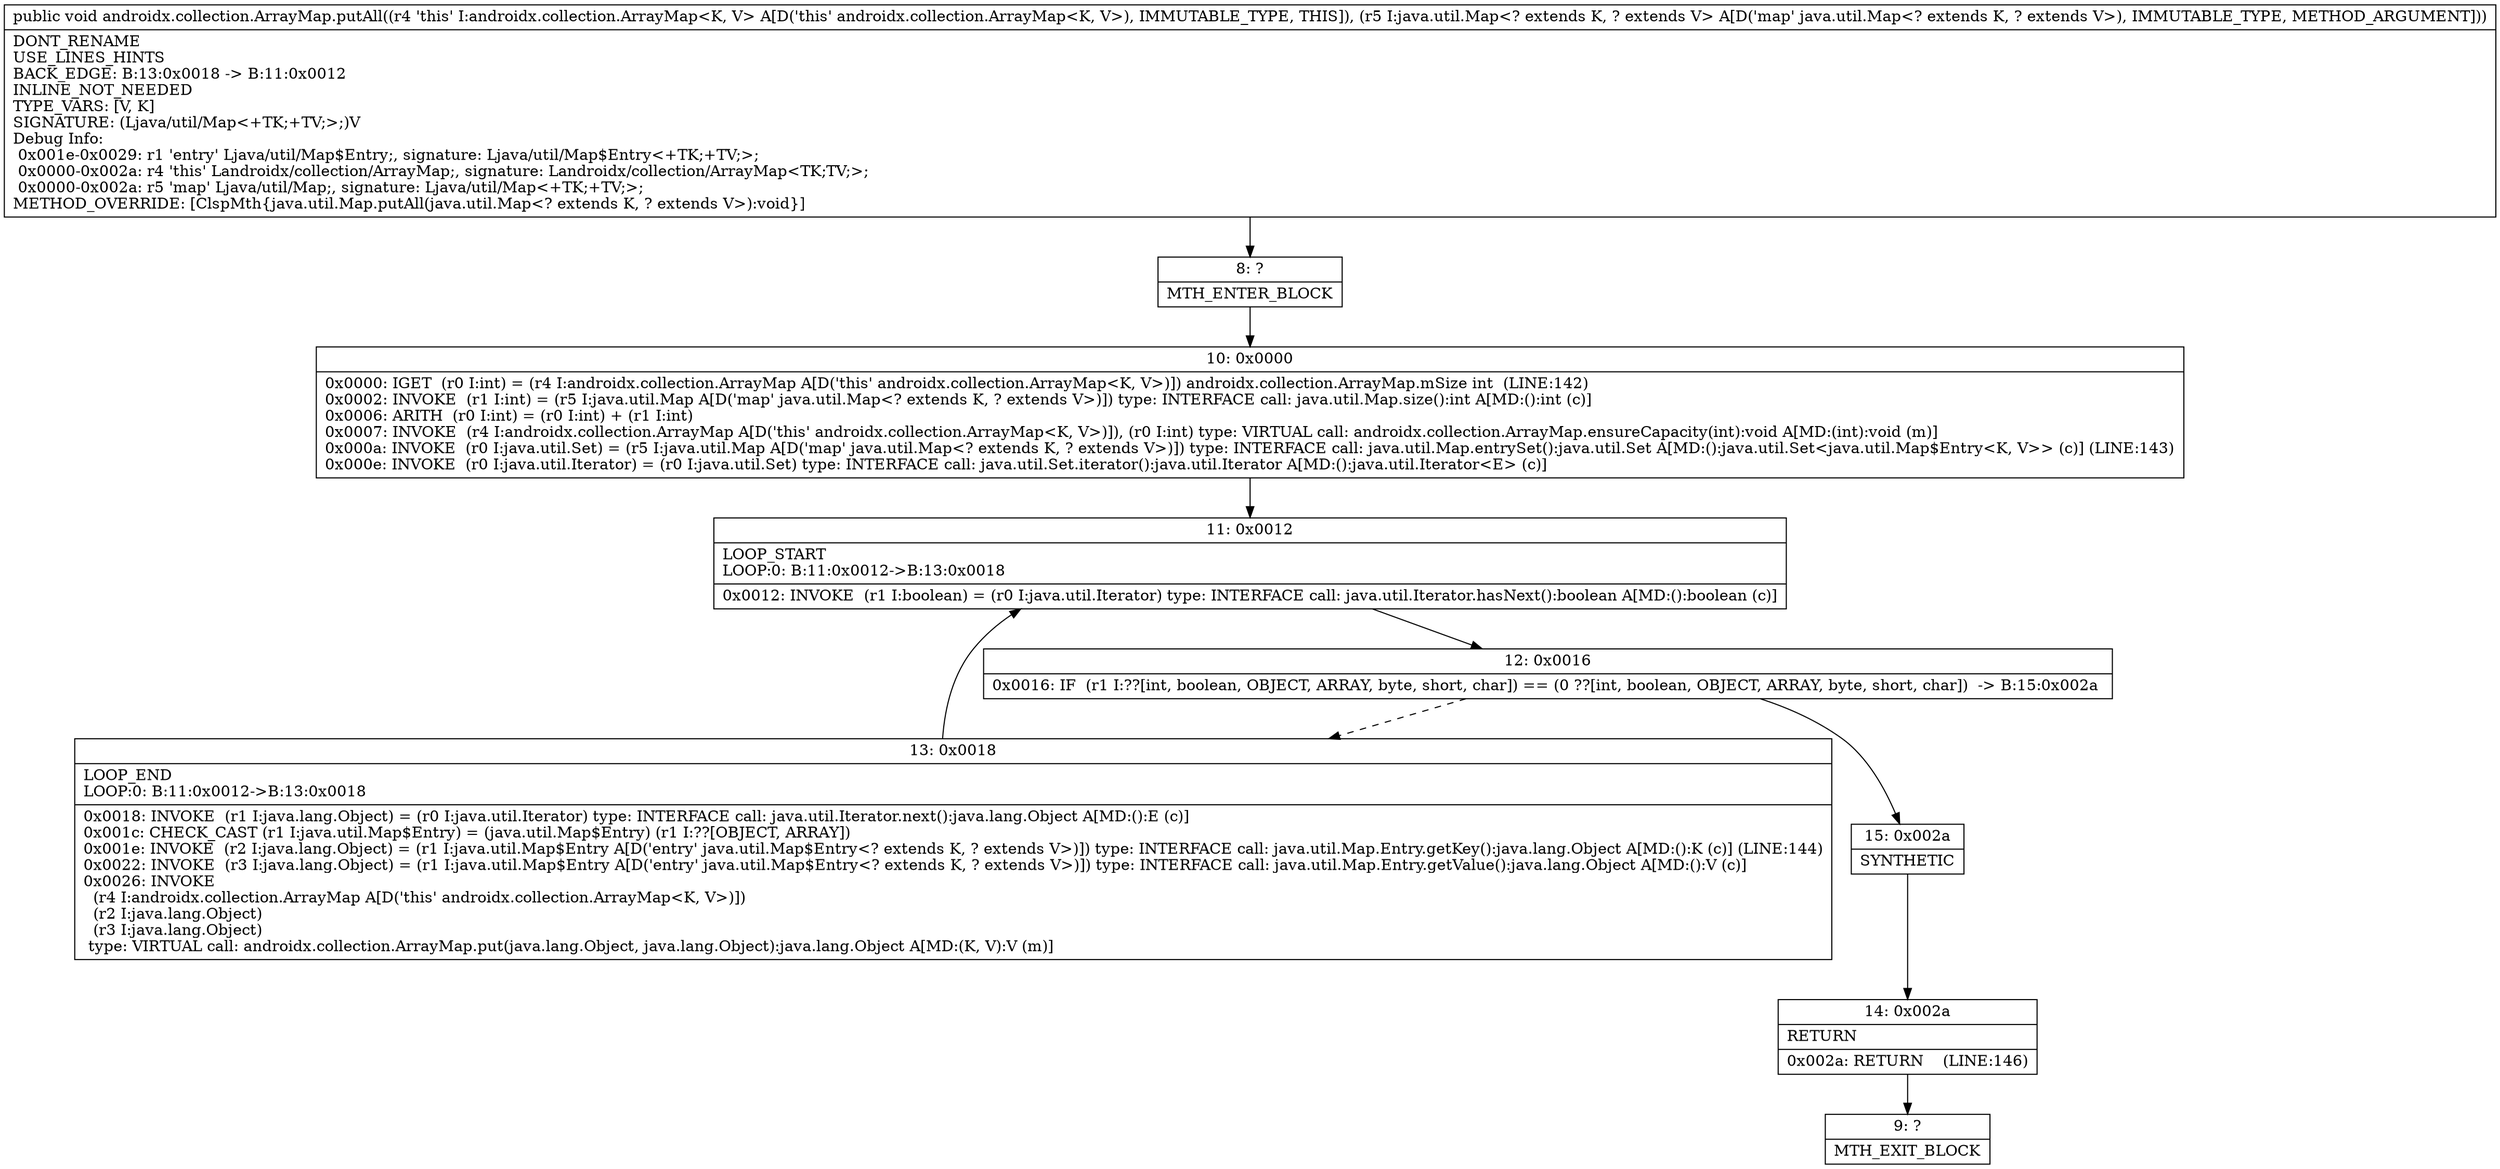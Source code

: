 digraph "CFG forandroidx.collection.ArrayMap.putAll(Ljava\/util\/Map;)V" {
Node_8 [shape=record,label="{8\:\ ?|MTH_ENTER_BLOCK\l}"];
Node_10 [shape=record,label="{10\:\ 0x0000|0x0000: IGET  (r0 I:int) = (r4 I:androidx.collection.ArrayMap A[D('this' androidx.collection.ArrayMap\<K, V\>)]) androidx.collection.ArrayMap.mSize int  (LINE:142)\l0x0002: INVOKE  (r1 I:int) = (r5 I:java.util.Map A[D('map' java.util.Map\<? extends K, ? extends V\>)]) type: INTERFACE call: java.util.Map.size():int A[MD:():int (c)]\l0x0006: ARITH  (r0 I:int) = (r0 I:int) + (r1 I:int) \l0x0007: INVOKE  (r4 I:androidx.collection.ArrayMap A[D('this' androidx.collection.ArrayMap\<K, V\>)]), (r0 I:int) type: VIRTUAL call: androidx.collection.ArrayMap.ensureCapacity(int):void A[MD:(int):void (m)]\l0x000a: INVOKE  (r0 I:java.util.Set) = (r5 I:java.util.Map A[D('map' java.util.Map\<? extends K, ? extends V\>)]) type: INTERFACE call: java.util.Map.entrySet():java.util.Set A[MD:():java.util.Set\<java.util.Map$Entry\<K, V\>\> (c)] (LINE:143)\l0x000e: INVOKE  (r0 I:java.util.Iterator) = (r0 I:java.util.Set) type: INTERFACE call: java.util.Set.iterator():java.util.Iterator A[MD:():java.util.Iterator\<E\> (c)]\l}"];
Node_11 [shape=record,label="{11\:\ 0x0012|LOOP_START\lLOOP:0: B:11:0x0012\-\>B:13:0x0018\l|0x0012: INVOKE  (r1 I:boolean) = (r0 I:java.util.Iterator) type: INTERFACE call: java.util.Iterator.hasNext():boolean A[MD:():boolean (c)]\l}"];
Node_12 [shape=record,label="{12\:\ 0x0016|0x0016: IF  (r1 I:??[int, boolean, OBJECT, ARRAY, byte, short, char]) == (0 ??[int, boolean, OBJECT, ARRAY, byte, short, char])  \-\> B:15:0x002a \l}"];
Node_13 [shape=record,label="{13\:\ 0x0018|LOOP_END\lLOOP:0: B:11:0x0012\-\>B:13:0x0018\l|0x0018: INVOKE  (r1 I:java.lang.Object) = (r0 I:java.util.Iterator) type: INTERFACE call: java.util.Iterator.next():java.lang.Object A[MD:():E (c)]\l0x001c: CHECK_CAST (r1 I:java.util.Map$Entry) = (java.util.Map$Entry) (r1 I:??[OBJECT, ARRAY]) \l0x001e: INVOKE  (r2 I:java.lang.Object) = (r1 I:java.util.Map$Entry A[D('entry' java.util.Map$Entry\<? extends K, ? extends V\>)]) type: INTERFACE call: java.util.Map.Entry.getKey():java.lang.Object A[MD:():K (c)] (LINE:144)\l0x0022: INVOKE  (r3 I:java.lang.Object) = (r1 I:java.util.Map$Entry A[D('entry' java.util.Map$Entry\<? extends K, ? extends V\>)]) type: INTERFACE call: java.util.Map.Entry.getValue():java.lang.Object A[MD:():V (c)]\l0x0026: INVOKE  \l  (r4 I:androidx.collection.ArrayMap A[D('this' androidx.collection.ArrayMap\<K, V\>)])\l  (r2 I:java.lang.Object)\l  (r3 I:java.lang.Object)\l type: VIRTUAL call: androidx.collection.ArrayMap.put(java.lang.Object, java.lang.Object):java.lang.Object A[MD:(K, V):V (m)]\l}"];
Node_15 [shape=record,label="{15\:\ 0x002a|SYNTHETIC\l}"];
Node_14 [shape=record,label="{14\:\ 0x002a|RETURN\l|0x002a: RETURN    (LINE:146)\l}"];
Node_9 [shape=record,label="{9\:\ ?|MTH_EXIT_BLOCK\l}"];
MethodNode[shape=record,label="{public void androidx.collection.ArrayMap.putAll((r4 'this' I:androidx.collection.ArrayMap\<K, V\> A[D('this' androidx.collection.ArrayMap\<K, V\>), IMMUTABLE_TYPE, THIS]), (r5 I:java.util.Map\<? extends K, ? extends V\> A[D('map' java.util.Map\<? extends K, ? extends V\>), IMMUTABLE_TYPE, METHOD_ARGUMENT]))  | DONT_RENAME\lUSE_LINES_HINTS\lBACK_EDGE: B:13:0x0018 \-\> B:11:0x0012\lINLINE_NOT_NEEDED\lTYPE_VARS: [V, K]\lSIGNATURE: (Ljava\/util\/Map\<+TK;+TV;\>;)V\lDebug Info:\l  0x001e\-0x0029: r1 'entry' Ljava\/util\/Map$Entry;, signature: Ljava\/util\/Map$Entry\<+TK;+TV;\>;\l  0x0000\-0x002a: r4 'this' Landroidx\/collection\/ArrayMap;, signature: Landroidx\/collection\/ArrayMap\<TK;TV;\>;\l  0x0000\-0x002a: r5 'map' Ljava\/util\/Map;, signature: Ljava\/util\/Map\<+TK;+TV;\>;\lMETHOD_OVERRIDE: [ClspMth\{java.util.Map.putAll(java.util.Map\<? extends K, ? extends V\>):void\}]\l}"];
MethodNode -> Node_8;Node_8 -> Node_10;
Node_10 -> Node_11;
Node_11 -> Node_12;
Node_12 -> Node_13[style=dashed];
Node_12 -> Node_15;
Node_13 -> Node_11;
Node_15 -> Node_14;
Node_14 -> Node_9;
}

